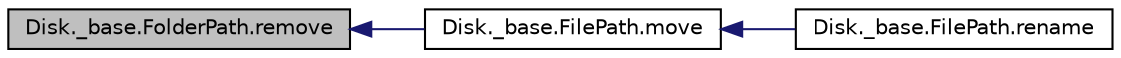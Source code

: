 digraph "Disk._base.FolderPath.remove"
{
 // INTERACTIVE_SVG=YES
  bgcolor="transparent";
  edge [fontname="Helvetica",fontsize="10",labelfontname="Helvetica",labelfontsize="10"];
  node [fontname="Helvetica",fontsize="10",shape=record];
  rankdir="LR";
  Node1 [label="Disk._base.FolderPath.remove",height=0.2,width=0.4,color="black", fillcolor="grey75", style="filled" fontcolor="black"];
  Node1 -> Node2 [dir="back",color="midnightblue",fontsize="10",style="solid",fontname="Helvetica"];
  Node2 [label="Disk._base.FilePath.move",height=0.2,width=0.4,color="black",URL="$class_disk_1_1__base_1_1_file_path.html#af3b45a7e70358b41d8ad619dca94f18f"];
  Node2 -> Node3 [dir="back",color="midnightblue",fontsize="10",style="solid",fontname="Helvetica"];
  Node3 [label="Disk._base.FilePath.rename",height=0.2,width=0.4,color="black",URL="$class_disk_1_1__base_1_1_file_path.html#a7c07ffcead384a72811163340e7abe09"];
}
